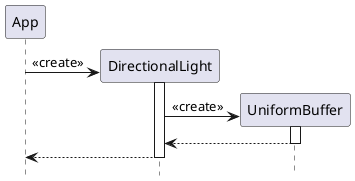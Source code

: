 @startuml light_creation
autoactivate on
hide footbox
participant App

create DirectionalLight
App -> DirectionalLight : <<create>>
create UniformBuffer
DirectionalLight -> UniformBuffer : <<create>>
return
return

@enduml